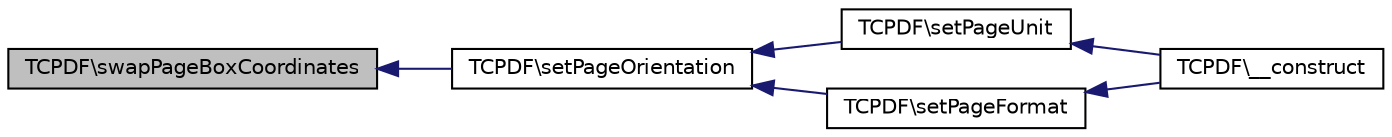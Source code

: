 digraph G
{
  edge [fontname="Helvetica",fontsize="10",labelfontname="Helvetica",labelfontsize="10"];
  node [fontname="Helvetica",fontsize="10",shape=record];
  rankdir="LR";
  Node1 [label="TCPDF\\swapPageBoxCoordinates",height=0.2,width=0.4,color="black", fillcolor="grey75", style="filled" fontcolor="black"];
  Node1 -> Node2 [dir="back",color="midnightblue",fontsize="10",style="solid",fontname="Helvetica"];
  Node2 [label="TCPDF\\setPageOrientation",height=0.2,width=0.4,color="black", fillcolor="white", style="filled",URL="$classTCPDF.html#ad6a3575405b61049ff85ce019df5451d",tooltip="Set page orientation."];
  Node2 -> Node3 [dir="back",color="midnightblue",fontsize="10",style="solid",fontname="Helvetica"];
  Node3 [label="TCPDF\\setPageUnit",height=0.2,width=0.4,color="black", fillcolor="white", style="filled",URL="$classTCPDF.html#aad2c0cbfe5b6330eed5850f87c2a32d9",tooltip="Set the units of measure for the document."];
  Node3 -> Node4 [dir="back",color="midnightblue",fontsize="10",style="solid",fontname="Helvetica"];
  Node4 [label="TCPDF\\__construct",height=0.2,width=0.4,color="black", fillcolor="white", style="filled",URL="$classTCPDF.html#a134232ae3ad1ec186ed45046f94b7755",tooltip="This is the class constructor."];
  Node2 -> Node5 [dir="back",color="midnightblue",fontsize="10",style="solid",fontname="Helvetica"];
  Node5 [label="TCPDF\\setPageFormat",height=0.2,width=0.4,color="black", fillcolor="white", style="filled",URL="$classTCPDF.html#aa389d4419c77510dc3998f0af78d8a00",tooltip="Change the format of the current page."];
  Node5 -> Node4 [dir="back",color="midnightblue",fontsize="10",style="solid",fontname="Helvetica"];
}
